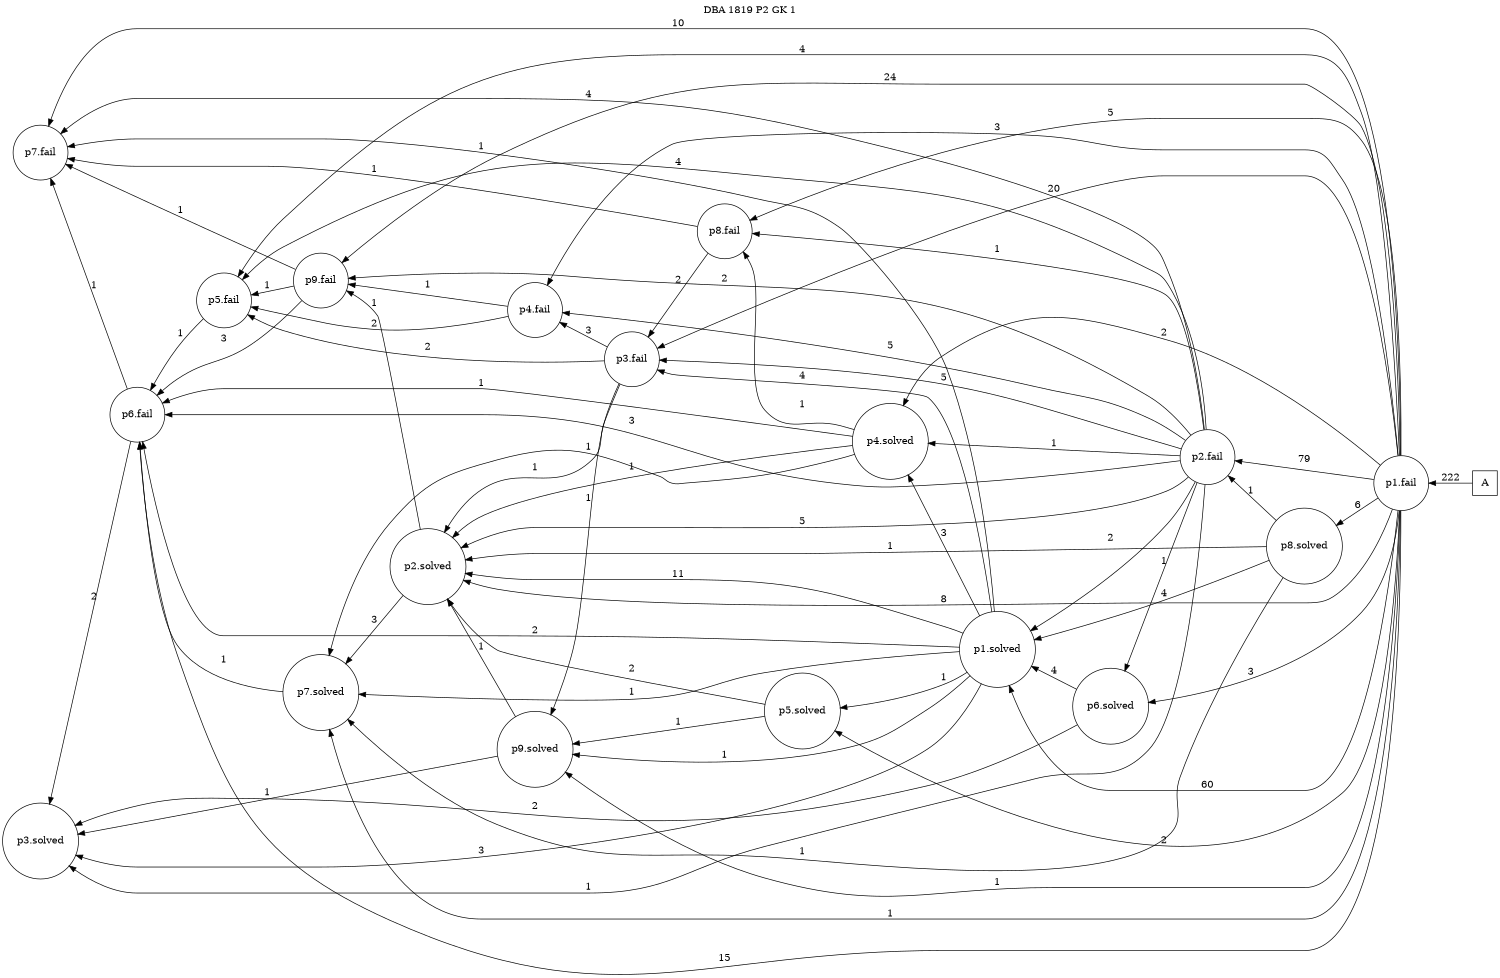 digraph DBA_1819_P2_GK_1 {
labelloc="tl"
label= " DBA 1819 P2 GK 1 "
rankdir="RL";
graph [ size=" 10 , 10 !"]

"A" [shape="square" label="A"]
"p1.fail" [shape="circle" label="p1.fail"]
"p2.fail" [shape="circle" label="p2.fail"]
"p9.fail" [shape="circle" label="p9.fail"]
"p3.fail" [shape="circle" label="p3.fail"]
"p4.fail" [shape="circle" label="p4.fail"]
"p8.fail" [shape="circle" label="p8.fail"]
"p7.fail" [shape="circle" label="p7.fail"]
"p5.fail" [shape="circle" label="p5.fail"]
"p6.fail" [shape="circle" label="p6.fail"]
"p1.solved" [shape="circle" label="p1.solved"]
"p2.solved" [shape="circle" label="p2.solved"]
"p3.solved" [shape="circle" label="p3.solved"]
"p8.solved" [shape="circle" label="p8.solved"]
"p7.solved" [shape="circle" label="p7.solved"]
"p4.solved" [shape="circle" label="p4.solved"]
"p9.solved" [shape="circle" label="p9.solved"]
"p6.solved" [shape="circle" label="p6.solved"]
"p5.solved" [shape="circle" label="p5.solved"]
"A" -> "p1.fail" [ label=222]
"p1.fail" -> "p2.fail" [ label=79]
"p1.fail" -> "p9.fail" [ label=24]
"p1.fail" -> "p3.fail" [ label=20]
"p1.fail" -> "p4.fail" [ label=3]
"p1.fail" -> "p8.fail" [ label=5]
"p1.fail" -> "p7.fail" [ label=10]
"p1.fail" -> "p5.fail" [ label=4]
"p1.fail" -> "p6.fail" [ label=15]
"p1.fail" -> "p1.solved" [ label=60]
"p1.fail" -> "p2.solved" [ label=8]
"p1.fail" -> "p8.solved" [ label=6]
"p1.fail" -> "p7.solved" [ label=1]
"p1.fail" -> "p4.solved" [ label=2]
"p1.fail" -> "p9.solved" [ label=1]
"p1.fail" -> "p6.solved" [ label=3]
"p1.fail" -> "p5.solved" [ label=2]
"p2.fail" -> "p9.fail" [ label=2]
"p2.fail" -> "p3.fail" [ label=5]
"p2.fail" -> "p4.fail" [ label=5]
"p2.fail" -> "p8.fail" [ label=1]
"p2.fail" -> "p7.fail" [ label=4]
"p2.fail" -> "p5.fail" [ label=4]
"p2.fail" -> "p6.fail" [ label=3]
"p2.fail" -> "p1.solved" [ label=2]
"p2.fail" -> "p2.solved" [ label=5]
"p2.fail" -> "p3.solved" [ label=1]
"p2.fail" -> "p4.solved" [ label=1]
"p2.fail" -> "p6.solved" [ label=1]
"p9.fail" -> "p7.fail" [ label=1]
"p9.fail" -> "p5.fail" [ label=1]
"p9.fail" -> "p6.fail" [ label=3]
"p3.fail" -> "p4.fail" [ label=3]
"p3.fail" -> "p5.fail" [ label=2]
"p3.fail" -> "p2.solved" [ label=1]
"p3.fail" -> "p9.solved" [ label=1]
"p4.fail" -> "p9.fail" [ label=1]
"p4.fail" -> "p5.fail" [ label=2]
"p8.fail" -> "p3.fail" [ label=2]
"p8.fail" -> "p7.fail" [ label=1]
"p5.fail" -> "p6.fail" [ label=1]
"p6.fail" -> "p7.fail" [ label=1]
"p6.fail" -> "p3.solved" [ label=2]
"p1.solved" -> "p3.fail" [ label=4]
"p1.solved" -> "p7.fail" [ label=1]
"p1.solved" -> "p6.fail" [ label=2]
"p1.solved" -> "p2.solved" [ label=11]
"p1.solved" -> "p3.solved" [ label=3]
"p1.solved" -> "p7.solved" [ label=1]
"p1.solved" -> "p4.solved" [ label=3]
"p1.solved" -> "p9.solved" [ label=1]
"p1.solved" -> "p5.solved" [ label=1]
"p2.solved" -> "p9.fail" [ label=1]
"p2.solved" -> "p7.solved" [ label=3]
"p8.solved" -> "p2.fail" [ label=1]
"p8.solved" -> "p1.solved" [ label=4]
"p8.solved" -> "p2.solved" [ label=1]
"p8.solved" -> "p7.solved" [ label=1]
"p7.solved" -> "p6.fail" [ label=1]
"p4.solved" -> "p8.fail" [ label=1]
"p4.solved" -> "p6.fail" [ label=1]
"p4.solved" -> "p2.solved" [ label=1]
"p4.solved" -> "p7.solved" [ label=1]
"p9.solved" -> "p2.solved" [ label=1]
"p9.solved" -> "p3.solved" [ label=1]
"p6.solved" -> "p1.solved" [ label=4]
"p6.solved" -> "p3.solved" [ label=2]
"p5.solved" -> "p2.solved" [ label=2]
"p5.solved" -> "p9.solved" [ label=1]
}
